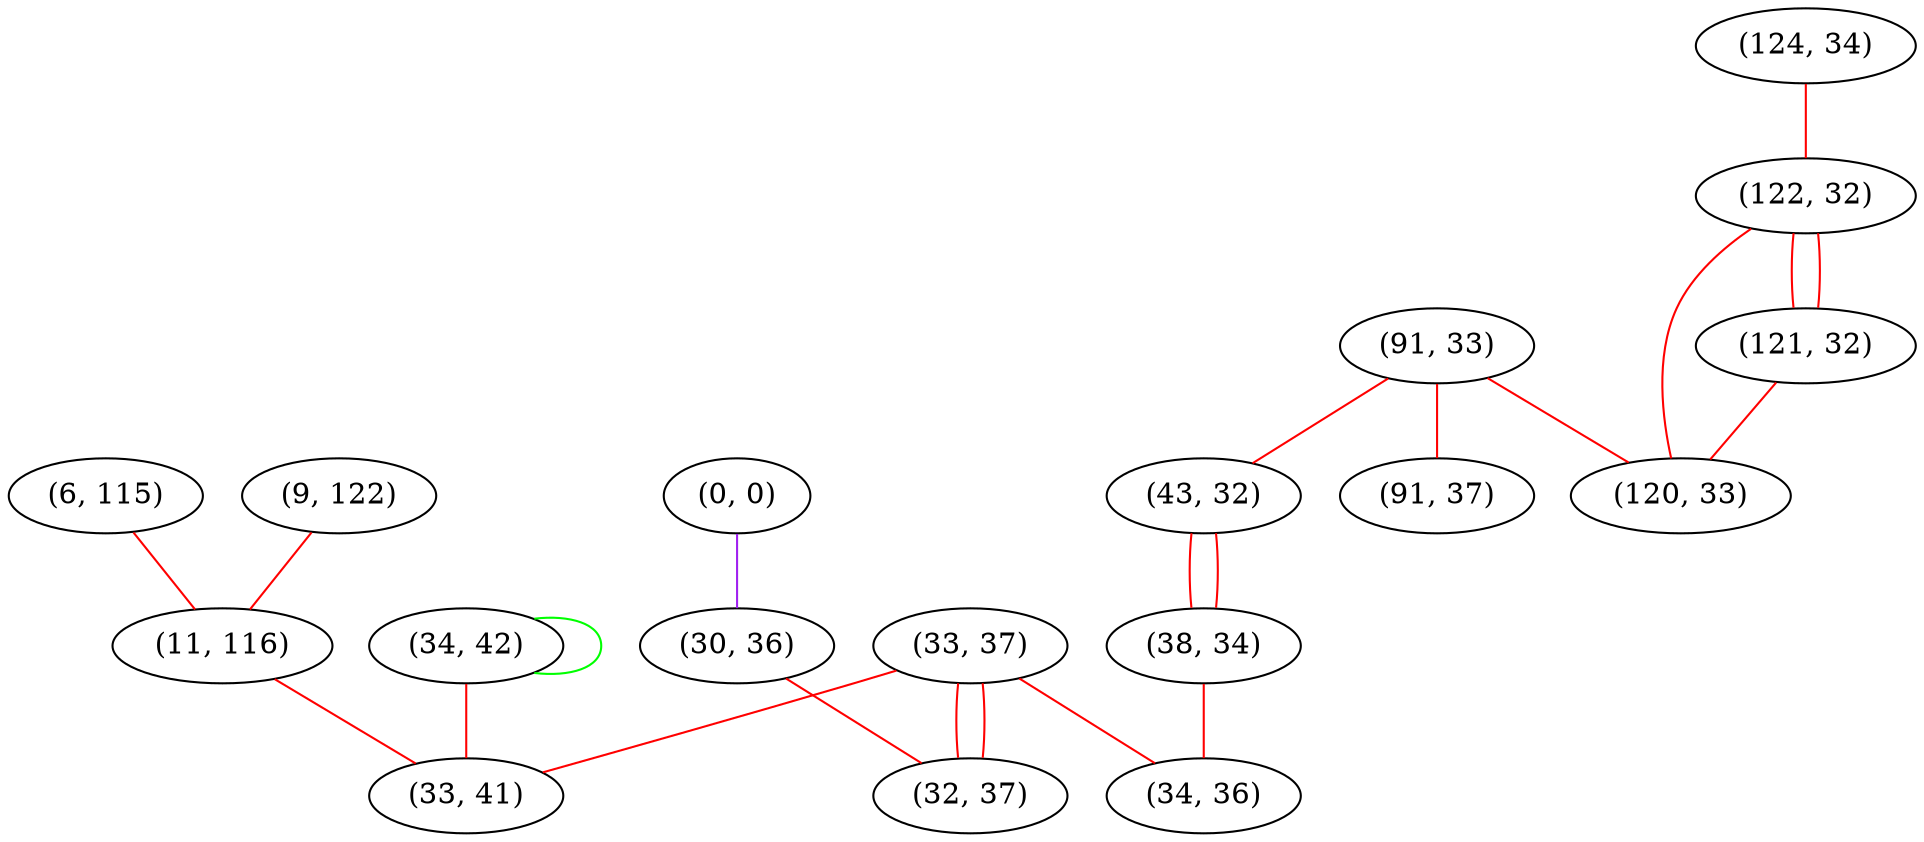 graph "" {
"(6, 115)";
"(9, 122)";
"(91, 33)";
"(124, 34)";
"(122, 32)";
"(91, 37)";
"(0, 0)";
"(34, 42)";
"(43, 32)";
"(33, 37)";
"(121, 32)";
"(38, 34)";
"(11, 116)";
"(33, 41)";
"(30, 36)";
"(120, 33)";
"(32, 37)";
"(34, 36)";
"(6, 115)" -- "(11, 116)"  [color=red, key=0, weight=1];
"(9, 122)" -- "(11, 116)"  [color=red, key=0, weight=1];
"(91, 33)" -- "(43, 32)"  [color=red, key=0, weight=1];
"(91, 33)" -- "(120, 33)"  [color=red, key=0, weight=1];
"(91, 33)" -- "(91, 37)"  [color=red, key=0, weight=1];
"(124, 34)" -- "(122, 32)"  [color=red, key=0, weight=1];
"(122, 32)" -- "(120, 33)"  [color=red, key=0, weight=1];
"(122, 32)" -- "(121, 32)"  [color=red, key=0, weight=1];
"(122, 32)" -- "(121, 32)"  [color=red, key=1, weight=1];
"(0, 0)" -- "(30, 36)"  [color=purple, key=0, weight=4];
"(34, 42)" -- "(33, 41)"  [color=red, key=0, weight=1];
"(34, 42)" -- "(34, 42)"  [color=green, key=0, weight=2];
"(43, 32)" -- "(38, 34)"  [color=red, key=0, weight=1];
"(43, 32)" -- "(38, 34)"  [color=red, key=1, weight=1];
"(33, 37)" -- "(32, 37)"  [color=red, key=0, weight=1];
"(33, 37)" -- "(32, 37)"  [color=red, key=1, weight=1];
"(33, 37)" -- "(33, 41)"  [color=red, key=0, weight=1];
"(33, 37)" -- "(34, 36)"  [color=red, key=0, weight=1];
"(121, 32)" -- "(120, 33)"  [color=red, key=0, weight=1];
"(38, 34)" -- "(34, 36)"  [color=red, key=0, weight=1];
"(11, 116)" -- "(33, 41)"  [color=red, key=0, weight=1];
"(30, 36)" -- "(32, 37)"  [color=red, key=0, weight=1];
}
